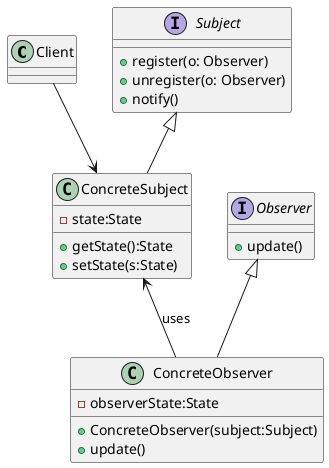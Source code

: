 @startuml

class Client

interface Subject {
+register(o: Observer)
+unregister(o: Observer)
+notify()
}

class ConcreteSubject {
-state:State
+getState():State
+setState(s:State)
}

interface Observer {
+update()
}

class ConcreteObserver {
-observerState:State
+ConcreteObserver(subject:Subject)
+update()
}

Subject <|-- ConcreteSubject
Observer <|-- ConcreteObserver
ConcreteSubject <-- ConcreteObserver: uses
Client --> ConcreteSubject

@enduml